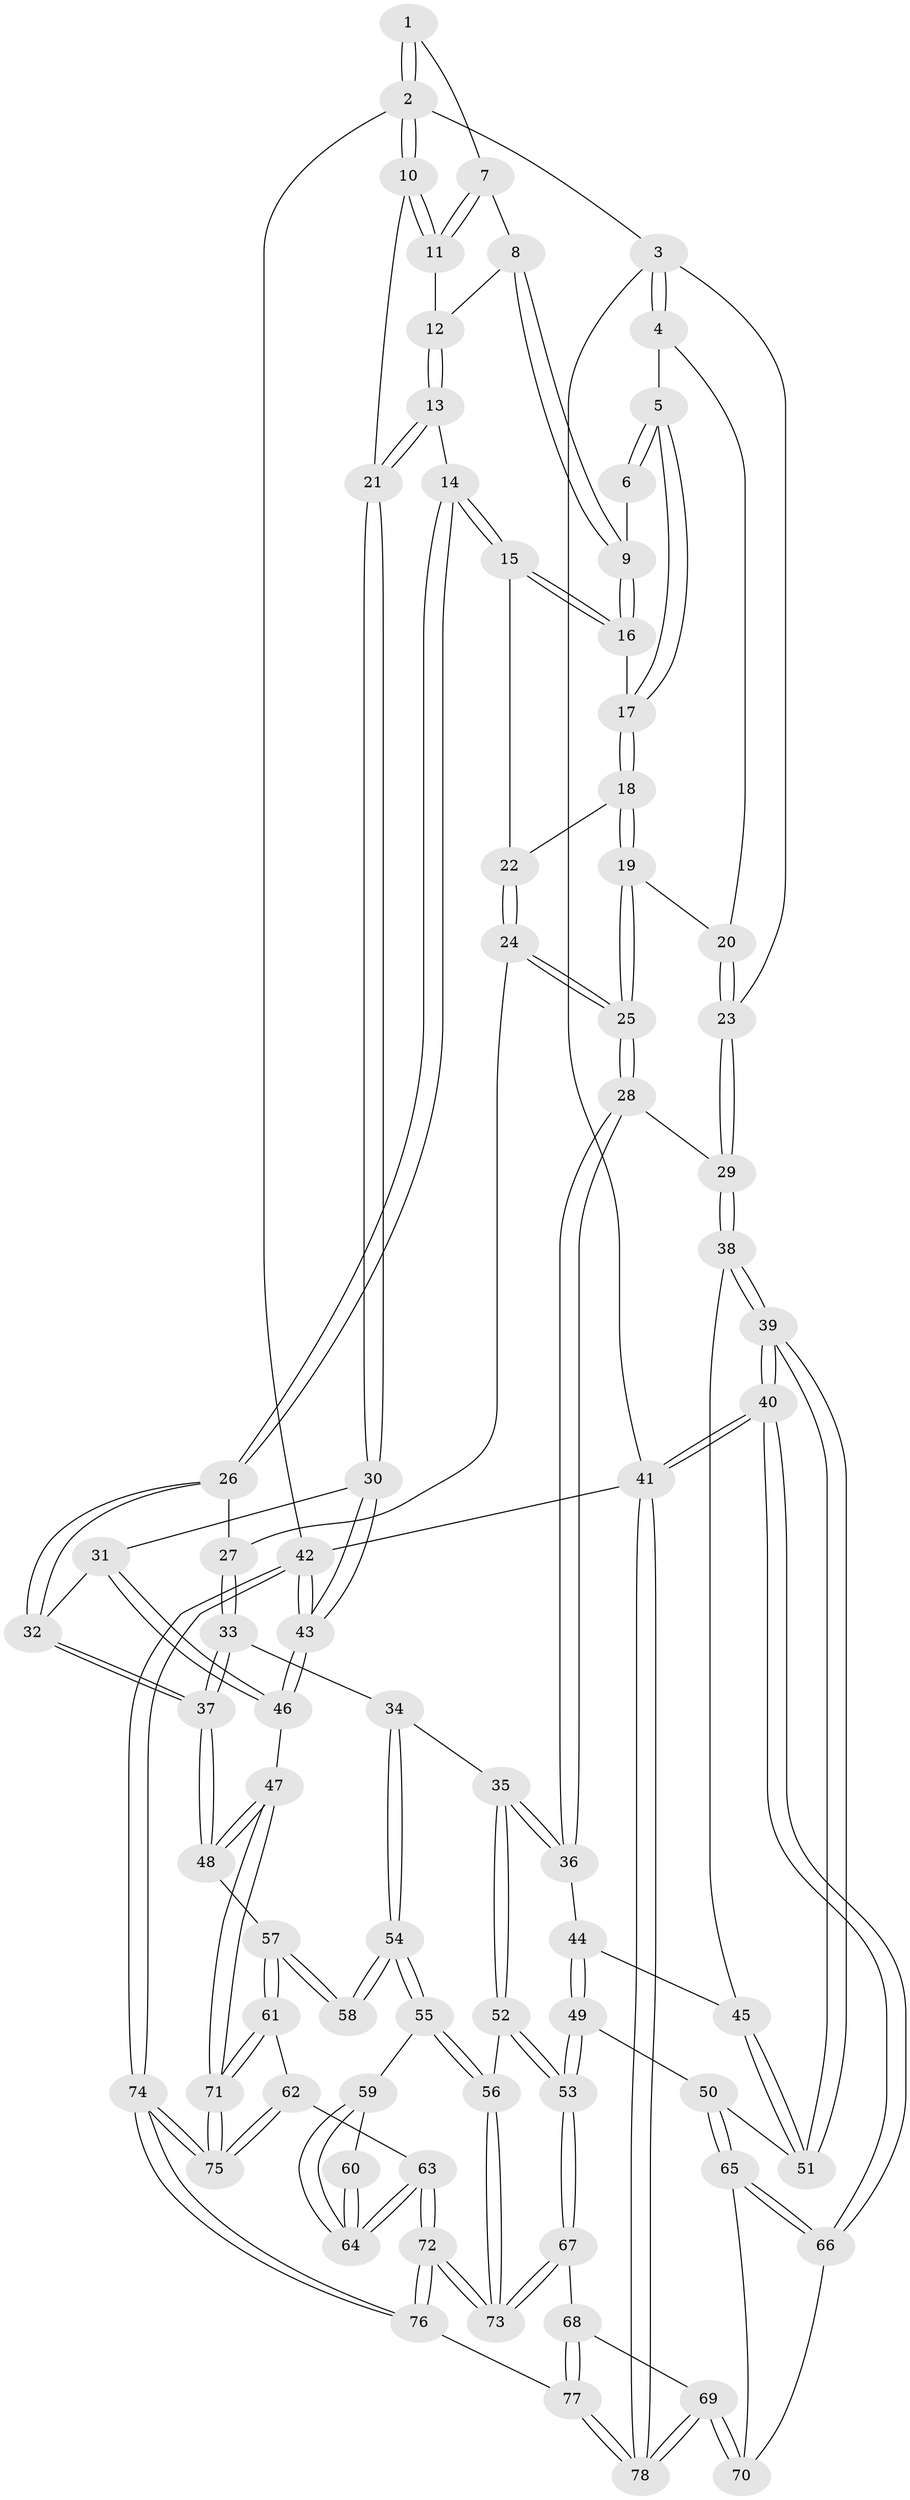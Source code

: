 // Generated by graph-tools (version 1.1) at 2025/38/03/09/25 02:38:23]
// undirected, 78 vertices, 192 edges
graph export_dot {
graph [start="1"]
  node [color=gray90,style=filled];
  1 [pos="+0.863355040039656+0"];
  2 [pos="+1+0"];
  3 [pos="+0+0"];
  4 [pos="+0.22608868257825926+0"];
  5 [pos="+0.29069742193430337+0"];
  6 [pos="+0.5044602232234354+0"];
  7 [pos="+0.8045658294409519+0.0492720303935748"];
  8 [pos="+0.8009720456704287+0.06028324892127895"];
  9 [pos="+0.7201662423155414+0.12527833084978085"];
  10 [pos="+1+0.019855848328459425"];
  11 [pos="+1+0.09740537635339011"];
  12 [pos="+0.8987665511738615+0.15833458099576903"];
  13 [pos="+0.855387146081031+0.3585302721650729"];
  14 [pos="+0.8238964137697533+0.37473081354412147"];
  15 [pos="+0.7038192576809353+0.24717705101737486"];
  16 [pos="+0.7089582694419092+0.14728821618881038"];
  17 [pos="+0.38486662613537326+0.062721744191165"];
  18 [pos="+0.4039800935353663+0.12378866898143286"];
  19 [pos="+0.29271374350335677+0.38301757384512614"];
  20 [pos="+0.25342747160057216+0.32286448488760494"];
  21 [pos="+1+0.3189667988848675"];
  22 [pos="+0.5210242067383337+0.28349388801769976"];
  23 [pos="+0+0"];
  24 [pos="+0.4957068122201855+0.4016633657296682"];
  25 [pos="+0.29604829733435456+0.4774857779254479"];
  26 [pos="+0.8159411280583077+0.3979254313361565"];
  27 [pos="+0.5722670257180413+0.4697737029038374"];
  28 [pos="+0.2916809837576504+0.4831785411153103"];
  29 [pos="+0+0.16045327796059197"];
  30 [pos="+1+0.617488726857374"];
  31 [pos="+0.8515122905014314+0.5464840501357824"];
  32 [pos="+0.8340651675614829+0.535577791440865"];
  33 [pos="+0.5800425643059047+0.6157216512680554"];
  34 [pos="+0.5445241426667496+0.6381512384332042"];
  35 [pos="+0.48732849491815616+0.644347335152282"];
  36 [pos="+0.2890253118602152+0.49682795368621285"];
  37 [pos="+0.7185804862135087+0.6614659031473433"];
  38 [pos="+0+0.49531933465479633"];
  39 [pos="+0+0.6993437949587636"];
  40 [pos="+0+0.9620021405436042"];
  41 [pos="+0+1"];
  42 [pos="+1+1"];
  43 [pos="+1+0.7643100721967752"];
  44 [pos="+0.2542540204674762+0.5462187861845837"];
  45 [pos="+0.12302128600424282+0.5375668053057697"];
  46 [pos="+0.9440503498229826+0.776610400484935"];
  47 [pos="+0.8973556029933621+0.800226150255317"];
  48 [pos="+0.7321546429394526+0.7263866814932062"];
  49 [pos="+0.22245379457229983+0.7091840350447245"];
  50 [pos="+0.2199508015111192+0.7108228989318792"];
  51 [pos="+0.031990941499117596+0.6992738002193033"];
  52 [pos="+0.3800566943400791+0.7854085832828649"];
  53 [pos="+0.3663535363604375+0.7906519827347495"];
  54 [pos="+0.5527469939519608+0.7705154893821126"];
  55 [pos="+0.5271652942701149+0.8178352759789941"];
  56 [pos="+0.5127099096292298+0.8221326639830464"];
  57 [pos="+0.7078087235083284+0.7723744738468304"];
  58 [pos="+0.639577270364925+0.7784701245382281"];
  59 [pos="+0.5374021580783777+0.8251587656995909"];
  60 [pos="+0.6125204304535374+0.8050499389768154"];
  61 [pos="+0.7017342260547349+0.818451052562903"];
  62 [pos="+0.6403707964811148+0.894915332780637"];
  63 [pos="+0.6191105654705199+0.8984090405512981"];
  64 [pos="+0.5778956946889415+0.8567489604015981"];
  65 [pos="+0.2170681750274042+0.7183301862272139"];
  66 [pos="+0.019358912205918656+0.8911281230775933"];
  67 [pos="+0.364307052933581+0.8610035439456875"];
  68 [pos="+0.33117813946297525+0.9012682701716916"];
  69 [pos="+0.20260726240405114+0.9319889763373478"];
  70 [pos="+0.18448070900264432+0.8962572074482077"];
  71 [pos="+0.8430680327258622+0.9655794358016051"];
  72 [pos="+0.5023775762566393+1"];
  73 [pos="+0.48197357407920005+0.9833624882686997"];
  74 [pos="+0.8930849099019814+1"];
  75 [pos="+0.8495159322933037+1"];
  76 [pos="+0.4889981681881963+1"];
  77 [pos="+0.3269185738550916+1"];
  78 [pos="+0.16762520223608557+1"];
  1 -- 2;
  1 -- 2;
  1 -- 7;
  2 -- 3;
  2 -- 10;
  2 -- 10;
  2 -- 42;
  3 -- 4;
  3 -- 4;
  3 -- 23;
  3 -- 41;
  4 -- 5;
  4 -- 20;
  5 -- 6;
  5 -- 6;
  5 -- 17;
  5 -- 17;
  6 -- 9;
  7 -- 8;
  7 -- 11;
  7 -- 11;
  8 -- 9;
  8 -- 9;
  8 -- 12;
  9 -- 16;
  9 -- 16;
  10 -- 11;
  10 -- 11;
  10 -- 21;
  11 -- 12;
  12 -- 13;
  12 -- 13;
  13 -- 14;
  13 -- 21;
  13 -- 21;
  14 -- 15;
  14 -- 15;
  14 -- 26;
  14 -- 26;
  15 -- 16;
  15 -- 16;
  15 -- 22;
  16 -- 17;
  17 -- 18;
  17 -- 18;
  18 -- 19;
  18 -- 19;
  18 -- 22;
  19 -- 20;
  19 -- 25;
  19 -- 25;
  20 -- 23;
  20 -- 23;
  21 -- 30;
  21 -- 30;
  22 -- 24;
  22 -- 24;
  23 -- 29;
  23 -- 29;
  24 -- 25;
  24 -- 25;
  24 -- 27;
  25 -- 28;
  25 -- 28;
  26 -- 27;
  26 -- 32;
  26 -- 32;
  27 -- 33;
  27 -- 33;
  28 -- 29;
  28 -- 36;
  28 -- 36;
  29 -- 38;
  29 -- 38;
  30 -- 31;
  30 -- 43;
  30 -- 43;
  31 -- 32;
  31 -- 46;
  31 -- 46;
  32 -- 37;
  32 -- 37;
  33 -- 34;
  33 -- 37;
  33 -- 37;
  34 -- 35;
  34 -- 54;
  34 -- 54;
  35 -- 36;
  35 -- 36;
  35 -- 52;
  35 -- 52;
  36 -- 44;
  37 -- 48;
  37 -- 48;
  38 -- 39;
  38 -- 39;
  38 -- 45;
  39 -- 40;
  39 -- 40;
  39 -- 51;
  39 -- 51;
  40 -- 41;
  40 -- 41;
  40 -- 66;
  40 -- 66;
  41 -- 78;
  41 -- 78;
  41 -- 42;
  42 -- 43;
  42 -- 43;
  42 -- 74;
  42 -- 74;
  43 -- 46;
  43 -- 46;
  44 -- 45;
  44 -- 49;
  44 -- 49;
  45 -- 51;
  45 -- 51;
  46 -- 47;
  47 -- 48;
  47 -- 48;
  47 -- 71;
  47 -- 71;
  48 -- 57;
  49 -- 50;
  49 -- 53;
  49 -- 53;
  50 -- 51;
  50 -- 65;
  50 -- 65;
  52 -- 53;
  52 -- 53;
  52 -- 56;
  53 -- 67;
  53 -- 67;
  54 -- 55;
  54 -- 55;
  54 -- 58;
  54 -- 58;
  55 -- 56;
  55 -- 56;
  55 -- 59;
  56 -- 73;
  56 -- 73;
  57 -- 58;
  57 -- 58;
  57 -- 61;
  57 -- 61;
  59 -- 60;
  59 -- 64;
  59 -- 64;
  60 -- 64;
  60 -- 64;
  61 -- 62;
  61 -- 71;
  61 -- 71;
  62 -- 63;
  62 -- 75;
  62 -- 75;
  63 -- 64;
  63 -- 64;
  63 -- 72;
  63 -- 72;
  65 -- 66;
  65 -- 66;
  65 -- 70;
  66 -- 70;
  67 -- 68;
  67 -- 73;
  67 -- 73;
  68 -- 69;
  68 -- 77;
  68 -- 77;
  69 -- 70;
  69 -- 70;
  69 -- 78;
  69 -- 78;
  71 -- 75;
  71 -- 75;
  72 -- 73;
  72 -- 73;
  72 -- 76;
  72 -- 76;
  74 -- 75;
  74 -- 75;
  74 -- 76;
  74 -- 76;
  76 -- 77;
  77 -- 78;
  77 -- 78;
}
